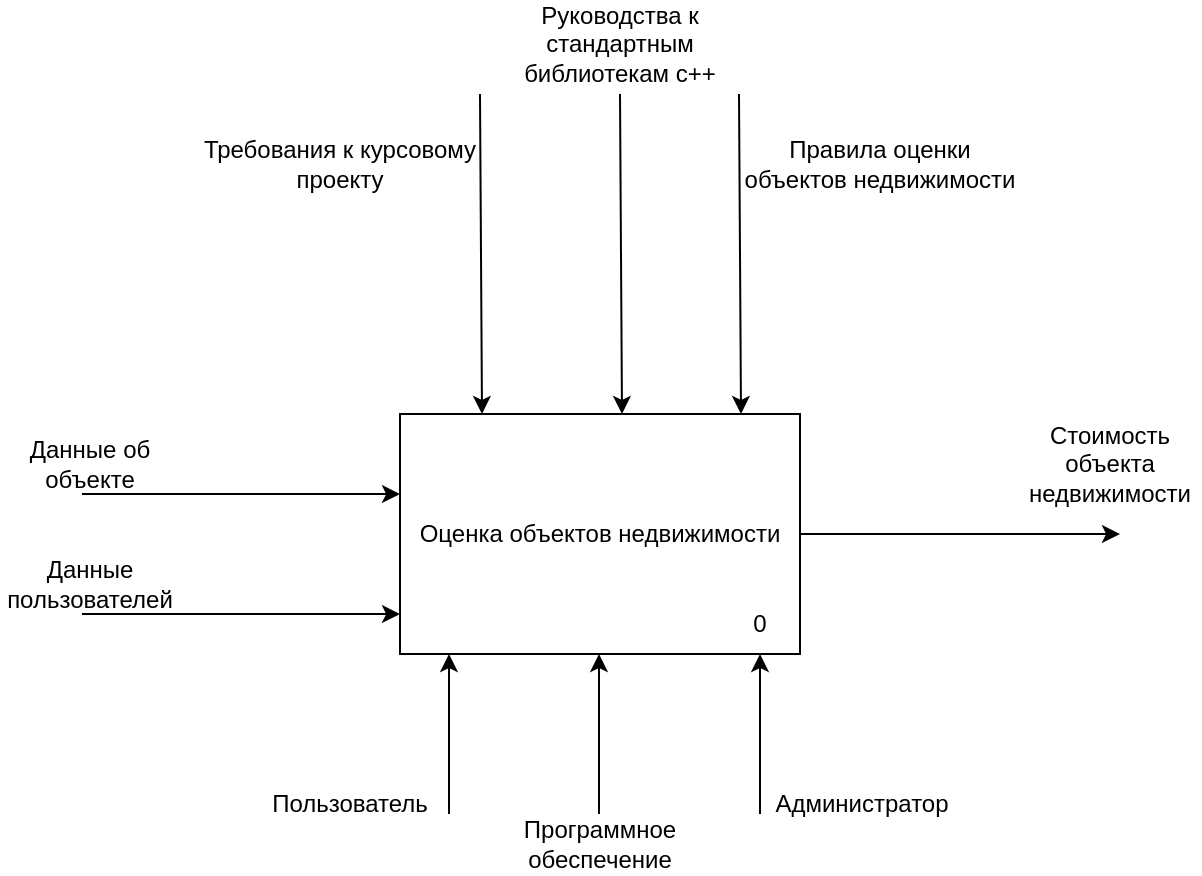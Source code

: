 <mxfile version="25.0.2">
  <diagram name="Страница — 1" id="GnXgacp2yRsejSCySz_q">
    <mxGraphModel dx="1434" dy="814" grid="1" gridSize="10" guides="1" tooltips="1" connect="1" arrows="1" fold="1" page="1" pageScale="1" pageWidth="827" pageHeight="1169" math="0" shadow="0">
      <root>
        <mxCell id="0" />
        <mxCell id="1" parent="0" />
        <mxCell id="4O9Ohg4bMV1vvn4n8UUF-1" value="Оценка объектов недвижимости" style="rounded=0;whiteSpace=wrap;html=1;" parent="1" vertex="1">
          <mxGeometry x="280" y="320" width="200" height="120" as="geometry" />
        </mxCell>
        <mxCell id="4O9Ohg4bMV1vvn4n8UUF-2" value="" style="endArrow=classic;html=1;rounded=0;entryX=0.205;entryY=0;entryDx=0;entryDy=0;entryPerimeter=0;" parent="1" edge="1">
          <mxGeometry width="50" height="50" relative="1" as="geometry">
            <mxPoint x="320" y="160" as="sourcePoint" />
            <mxPoint x="321" y="320" as="targetPoint" />
          </mxGeometry>
        </mxCell>
        <mxCell id="4O9Ohg4bMV1vvn4n8UUF-3" value="Требования к курсовому проекту" style="text;html=1;align=center;verticalAlign=middle;whiteSpace=wrap;rounded=0;" parent="1" vertex="1">
          <mxGeometry x="180" y="180" width="140" height="30" as="geometry" />
        </mxCell>
        <mxCell id="4O9Ohg4bMV1vvn4n8UUF-6" value="" style="endArrow=classic;html=1;rounded=0;entryX=-0.005;entryY=0.667;entryDx=0;entryDy=0;entryPerimeter=0;" parent="1" edge="1">
          <mxGeometry width="50" height="50" relative="1" as="geometry">
            <mxPoint x="121" y="360" as="sourcePoint" />
            <mxPoint x="280" y="360.04" as="targetPoint" />
          </mxGeometry>
        </mxCell>
        <mxCell id="4O9Ohg4bMV1vvn4n8UUF-7" value="Данные об объекте" style="text;html=1;align=center;verticalAlign=middle;whiteSpace=wrap;rounded=0;" parent="1" vertex="1">
          <mxGeometry x="80" y="330" width="90" height="30" as="geometry" />
        </mxCell>
        <mxCell id="4O9Ohg4bMV1vvn4n8UUF-10" value="" style="endArrow=classic;html=1;rounded=0;exitX=1;exitY=0.5;exitDx=0;exitDy=0;" parent="1" source="4O9Ohg4bMV1vvn4n8UUF-1" edge="1">
          <mxGeometry width="50" height="50" relative="1" as="geometry">
            <mxPoint x="480" y="390" as="sourcePoint" />
            <mxPoint x="640" y="380" as="targetPoint" />
          </mxGeometry>
        </mxCell>
        <mxCell id="4O9Ohg4bMV1vvn4n8UUF-11" value="Стоимость объекта недвижимости" style="text;html=1;align=center;verticalAlign=middle;whiteSpace=wrap;rounded=0;" parent="1" vertex="1">
          <mxGeometry x="590" y="330" width="90" height="30" as="geometry" />
        </mxCell>
        <mxCell id="4O9Ohg4bMV1vvn4n8UUF-12" value="" style="endArrow=classic;html=1;rounded=0;" parent="1" edge="1">
          <mxGeometry width="50" height="50" relative="1" as="geometry">
            <mxPoint x="304.5" y="520" as="sourcePoint" />
            <mxPoint x="304.5" y="440" as="targetPoint" />
          </mxGeometry>
        </mxCell>
        <mxCell id="4O9Ohg4bMV1vvn4n8UUF-13" value="Пользователь" style="text;html=1;align=center;verticalAlign=middle;whiteSpace=wrap;rounded=0;" parent="1" vertex="1">
          <mxGeometry x="210" y="500" width="90" height="30" as="geometry" />
        </mxCell>
        <mxCell id="4O9Ohg4bMV1vvn4n8UUF-14" value="" style="endArrow=classic;html=1;rounded=0;" parent="1" edge="1">
          <mxGeometry width="50" height="50" relative="1" as="geometry">
            <mxPoint x="460" y="520" as="sourcePoint" />
            <mxPoint x="460" y="440" as="targetPoint" />
          </mxGeometry>
        </mxCell>
        <mxCell id="4O9Ohg4bMV1vvn4n8UUF-15" value="Администратор" style="text;html=1;align=center;verticalAlign=middle;whiteSpace=wrap;rounded=0;" parent="1" vertex="1">
          <mxGeometry x="465.5" y="500" width="90" height="30" as="geometry" />
        </mxCell>
        <mxCell id="4O9Ohg4bMV1vvn4n8UUF-16" value="0" style="text;html=1;align=center;verticalAlign=middle;whiteSpace=wrap;rounded=0;" parent="1" vertex="1">
          <mxGeometry x="430" y="410" width="60" height="30" as="geometry" />
        </mxCell>
        <mxCell id="zEzUaes2J-3j2rl_Z2L4-1" value="" style="endArrow=classic;html=1;rounded=0;entryX=-0.005;entryY=0.667;entryDx=0;entryDy=0;entryPerimeter=0;" parent="1" edge="1">
          <mxGeometry width="50" height="50" relative="1" as="geometry">
            <mxPoint x="121" y="420" as="sourcePoint" />
            <mxPoint x="280" y="420.04" as="targetPoint" />
          </mxGeometry>
        </mxCell>
        <mxCell id="zEzUaes2J-3j2rl_Z2L4-2" value="Данные пользователей" style="text;html=1;align=center;verticalAlign=middle;whiteSpace=wrap;rounded=0;" parent="1" vertex="1">
          <mxGeometry x="80" y="390" width="90" height="30" as="geometry" />
        </mxCell>
        <mxCell id="w7ERC_ztHe7ch3M-5Rk7-1" value="" style="endArrow=classic;html=1;rounded=0;entryX=0.205;entryY=0;entryDx=0;entryDy=0;entryPerimeter=0;" parent="1" edge="1">
          <mxGeometry width="50" height="50" relative="1" as="geometry">
            <mxPoint x="449.5" y="160" as="sourcePoint" />
            <mxPoint x="450.5" y="320" as="targetPoint" />
          </mxGeometry>
        </mxCell>
        <mxCell id="w7ERC_ztHe7ch3M-5Rk7-2" value="Правила оценки объектов недвижимости" style="text;html=1;align=center;verticalAlign=middle;whiteSpace=wrap;rounded=0;" parent="1" vertex="1">
          <mxGeometry x="450" y="180" width="140" height="30" as="geometry" />
        </mxCell>
        <mxCell id="w7ERC_ztHe7ch3M-5Rk7-3" value="" style="endArrow=classic;html=1;rounded=0;entryX=0.205;entryY=0;entryDx=0;entryDy=0;entryPerimeter=0;" parent="1" edge="1">
          <mxGeometry width="50" height="50" relative="1" as="geometry">
            <mxPoint x="390" y="160" as="sourcePoint" />
            <mxPoint x="391" y="320" as="targetPoint" />
          </mxGeometry>
        </mxCell>
        <mxCell id="w7ERC_ztHe7ch3M-5Rk7-4" value="Руководства к стандартным библиотекам c++" style="text;html=1;align=center;verticalAlign=middle;whiteSpace=wrap;rounded=0;" parent="1" vertex="1">
          <mxGeometry x="320" y="120" width="140" height="30" as="geometry" />
        </mxCell>
        <mxCell id="w7ERC_ztHe7ch3M-5Rk7-5" value="" style="endArrow=classic;html=1;rounded=0;" parent="1" edge="1">
          <mxGeometry width="50" height="50" relative="1" as="geometry">
            <mxPoint x="379.5" y="520" as="sourcePoint" />
            <mxPoint x="379.5" y="440" as="targetPoint" />
          </mxGeometry>
        </mxCell>
        <mxCell id="w7ERC_ztHe7ch3M-5Rk7-6" value="Программное обеспечение" style="text;html=1;align=center;verticalAlign=middle;whiteSpace=wrap;rounded=0;" parent="1" vertex="1">
          <mxGeometry x="335" y="520" width="90" height="30" as="geometry" />
        </mxCell>
      </root>
    </mxGraphModel>
  </diagram>
</mxfile>
